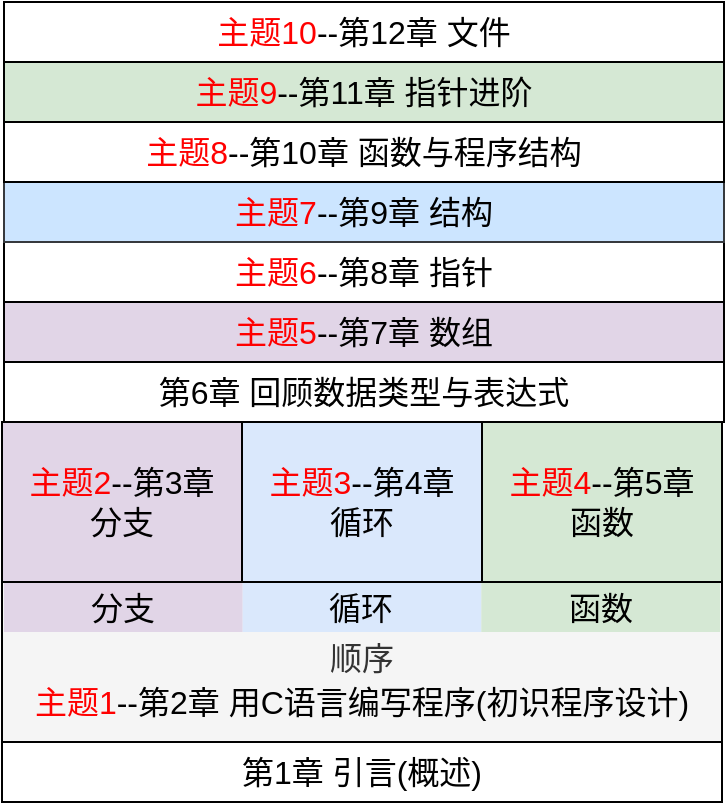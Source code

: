 <mxfile version="14.4.2" type="device"><diagram id="WKTf3KYvnLtCjYtvco5u" name="第 1 页"><mxGraphModel dx="599" dy="1615" grid="1" gridSize="10" guides="1" tooltips="1" connect="1" arrows="1" fold="1" page="1" pageScale="1" pageWidth="827" pageHeight="1169" math="0" shadow="0"><root><mxCell id="0"/><mxCell id="1" parent="0"/><mxCell id="o6ZvNRjo5o1EdQp34-1p-1" value="第1章 引言(概述)" style="rounded=0;whiteSpace=wrap;html=1;fontSize=16;" vertex="1" parent="1"><mxGeometry x="180" y="350" width="360" height="30" as="geometry"/></mxCell><mxCell id="o6ZvNRjo5o1EdQp34-1p-3" value="" style="rounded=0;whiteSpace=wrap;html=1;fontSize=16;fillColor=#f5f5f5;fontColor=#333333;strokeWidth=1;" vertex="1" parent="1"><mxGeometry x="180" y="270" width="360" height="80" as="geometry"/></mxCell><mxCell id="o6ZvNRjo5o1EdQp34-1p-4" value="&lt;font color=&quot;#ff0000&quot;&gt;主题1&lt;/font&gt;--第2章 用C语言编写程序(初识程序设计)" style="text;html=1;strokeColor=none;fillColor=none;align=center;verticalAlign=middle;whiteSpace=wrap;rounded=0;fontSize=16;" vertex="1" parent="1"><mxGeometry x="195" y="320" width="330" height="20" as="geometry"/></mxCell><mxCell id="o6ZvNRjo5o1EdQp34-1p-10" value="" style="group;fillColor=#f5f5f5;fontColor=#333333;" vertex="1" connectable="0" parent="1"><mxGeometry x="181" y="270" width="358" height="50" as="geometry"/></mxCell><mxCell id="o6ZvNRjo5o1EdQp34-1p-5" value="顺序" style="rounded=0;whiteSpace=wrap;html=1;fontSize=16;fillColor=#f5f5f5;fontColor=#333333;strokeColor=none;" vertex="1" parent="o6ZvNRjo5o1EdQp34-1p-10"><mxGeometry y="25" width="358" height="25" as="geometry"/></mxCell><mxCell id="o6ZvNRjo5o1EdQp34-1p-7" value="分支" style="rounded=0;whiteSpace=wrap;html=1;fontSize=16;fillColor=#e1d5e7;strokeColor=none;" vertex="1" parent="o6ZvNRjo5o1EdQp34-1p-10"><mxGeometry width="119.333" height="25" as="geometry"/></mxCell><mxCell id="o6ZvNRjo5o1EdQp34-1p-8" value="循环" style="rounded=0;whiteSpace=wrap;html=1;fontSize=16;fillColor=#dae8fc;strokeColor=none;" vertex="1" parent="o6ZvNRjo5o1EdQp34-1p-10"><mxGeometry x="119.333" width="119.333" height="25" as="geometry"/></mxCell><mxCell id="o6ZvNRjo5o1EdQp34-1p-9" value="函数" style="rounded=0;whiteSpace=wrap;html=1;fontSize=16;fillColor=#d5e8d4;strokeColor=none;" vertex="1" parent="o6ZvNRjo5o1EdQp34-1p-10"><mxGeometry x="238.667" width="119.333" height="25" as="geometry"/></mxCell><mxCell id="o6ZvNRjo5o1EdQp34-1p-13" value="&lt;font color=&quot;#ff0000&quot;&gt;主题2&lt;/font&gt;--第3章&lt;br&gt;分支" style="rounded=0;whiteSpace=wrap;html=1;fontSize=16;fillColor=#e1d5e7;strokeWidth=1;" vertex="1" parent="1"><mxGeometry x="180" y="190" width="120" height="80" as="geometry"/></mxCell><mxCell id="o6ZvNRjo5o1EdQp34-1p-14" value="&lt;font color=&quot;#ff0000&quot;&gt;主题3&lt;/font&gt;--第4章&lt;br&gt;循环" style="rounded=0;whiteSpace=wrap;html=1;fontSize=16;fillColor=#dae8fc;strokeWidth=1;" vertex="1" parent="1"><mxGeometry x="300" y="190" width="120" height="80" as="geometry"/></mxCell><mxCell id="o6ZvNRjo5o1EdQp34-1p-15" value="&lt;font color=&quot;#ff0000&quot;&gt;主题4&lt;/font&gt;--第5章&lt;br&gt;函数" style="rounded=0;whiteSpace=wrap;html=1;fontSize=16;fillColor=#d5e8d4;strokeWidth=1;" vertex="1" parent="1"><mxGeometry x="420" y="190" width="120" height="80" as="geometry"/></mxCell><mxCell id="o6ZvNRjo5o1EdQp34-1p-16" value="第6章&amp;nbsp;回顾数据类型与表达式" style="rounded=0;whiteSpace=wrap;html=1;fontSize=16;" vertex="1" parent="1"><mxGeometry x="181" y="160" width="360" height="30" as="geometry"/></mxCell><mxCell id="o6ZvNRjo5o1EdQp34-1p-17" value="&lt;font color=&quot;#ff0000&quot;&gt;主题5&lt;/font&gt;--第7章&amp;nbsp;数组" style="rounded=0;whiteSpace=wrap;html=1;fontSize=16;fillColor=#e1d5e7;" vertex="1" parent="1"><mxGeometry x="181" y="130" width="360" height="30" as="geometry"/></mxCell><mxCell id="o6ZvNRjo5o1EdQp34-1p-18" value="&lt;font color=&quot;#ff0000&quot;&gt;主题6&lt;/font&gt;--第8章&amp;nbsp;指针" style="rounded=0;whiteSpace=wrap;html=1;fontSize=16;" vertex="1" parent="1"><mxGeometry x="181" y="100" width="360" height="30" as="geometry"/></mxCell><mxCell id="o6ZvNRjo5o1EdQp34-1p-19" value="&lt;font color=&quot;#ff0000&quot;&gt;主题7&lt;/font&gt;--第9章&amp;nbsp;结构" style="rounded=0;whiteSpace=wrap;html=1;fontSize=16;fillColor=#cce5ff;strokeColor=#36393d;" vertex="1" parent="1"><mxGeometry x="181" y="70" width="360" height="30" as="geometry"/></mxCell><mxCell id="o6ZvNRjo5o1EdQp34-1p-20" value="&lt;font color=&quot;#ff0000&quot;&gt;主题8&lt;/font&gt;--第10章&amp;nbsp;函数与程序结构" style="rounded=0;whiteSpace=wrap;html=1;fontSize=16;" vertex="1" parent="1"><mxGeometry x="181" y="40" width="360" height="30" as="geometry"/></mxCell><mxCell id="o6ZvNRjo5o1EdQp34-1p-21" value="&lt;font color=&quot;#ff0000&quot;&gt;主题9&lt;/font&gt;--第11章&amp;nbsp;指针进阶" style="rounded=0;whiteSpace=wrap;html=1;fontSize=16;fillColor=#d5e8d4;" vertex="1" parent="1"><mxGeometry x="181" y="10" width="360" height="30" as="geometry"/></mxCell><mxCell id="o6ZvNRjo5o1EdQp34-1p-22" value="&lt;font color=&quot;#ff0000&quot;&gt;主题10&lt;/font&gt;--第12章&amp;nbsp;文件" style="rounded=0;whiteSpace=wrap;html=1;fontSize=16;" vertex="1" parent="1"><mxGeometry x="181" y="-20" width="360" height="30" as="geometry"/></mxCell></root></mxGraphModel></diagram></mxfile>